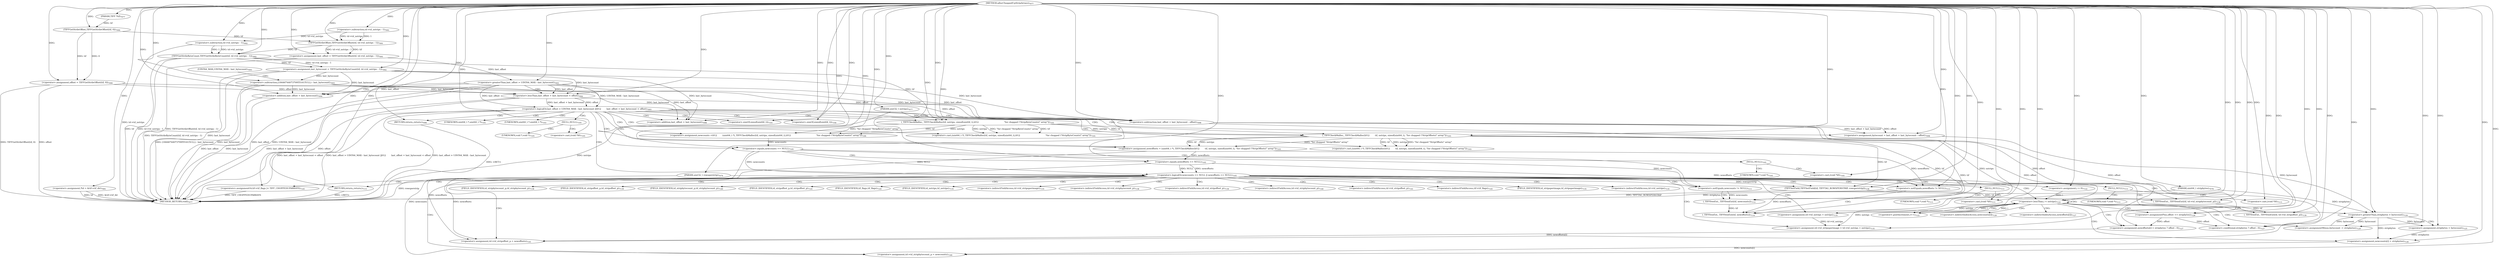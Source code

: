 digraph "allocChoppedUpStripArrays" {  
"96861" [label = <(METHOD,allocChoppedUpStripArrays)<SUB>7077</SUB>> ]
"97065" [label = <(METHOD_RETURN,void)<SUB>7077</SUB>> ]
"96862" [label = <(PARAM,TIFF *tif)<SUB>7077</SUB>> ]
"96863" [label = <(PARAM,uint32_t nstrips)<SUB>7077</SUB>> ]
"96864" [label = <(PARAM,uint64_t stripbytes)<SUB>7078</SUB>> ]
"96865" [label = <(PARAM,uint32_t rowsperstrip)<SUB>7079</SUB>> ]
"96868" [label = <(&lt;operator&gt;.assignment,*td = &amp;tif-&gt;tif_dir)<SUB>7081</SUB>> ]
"96881" [label = <(&lt;operator&gt;.assignment,offset = TIFFGetStrileOffset(tif, 0))<SUB>7090</SUB>> ]
"96886" [label = <(&lt;operator&gt;.assignment,last_offset = TIFFGetStrileOffset(tif, td-&gt;td_nstrips - 1))<SUB>7091</SUB>> ]
"96895" [label = <(&lt;operator&gt;.assignment,last_bytecount = TIFFGetStrileByteCount(tif, td-&gt;td_nstrips - 1))<SUB>7092</SUB>> ]
"96920" [label = <(&lt;operator&gt;.assignment,bytecount = last_offset + last_bytecount - offset)<SUB>7098</SUB>> ]
"96927" [label = <(&lt;operator&gt;.assignment,newcounts =\012        (uint64_t *)_TIFFCheckMalloc(tif, nstrips, sizeof(uint64_t),\012                                     &quot;for chopped \&quot;StripByteCounts\&quot; array&quot;))<SUB>7100</SUB>> ]
"96937" [label = <(&lt;operator&gt;.assignment,newoffsets = (uint64_t *)_TIFFCheckMalloc(\012        tif, nstrips, sizeof(uint64_t), &quot;for chopped \&quot;StripOffsets\&quot; array&quot;))<SUB>7103</SUB>> ]
"97027" [label = <(&lt;operator&gt;.assignment,td-&gt;td_stripsperimage = td-&gt;td_nstrips = nstrips)<SUB>7135</SUB>> ]
"97036" [label = <(TIFFSetField,TIFFSetField(tif, TIFFTAG_ROWSPERSTRIP, rowsperstrip))<SUB>7136</SUB>> ]
"97040" [label = <(_TIFFfreeExt,_TIFFfreeExt(tif, td-&gt;td_stripbytecount_p))<SUB>7138</SUB>> ]
"97045" [label = <(_TIFFfreeExt,_TIFFfreeExt(tif, td-&gt;td_stripoffset_p))<SUB>7139</SUB>> ]
"97050" [label = <(&lt;operator&gt;.assignment,td-&gt;td_stripbytecount_p = newcounts)<SUB>7140</SUB>> ]
"97055" [label = <(&lt;operator&gt;.assignment,td-&gt;td_stripoffset_p = newoffsets)<SUB>7141</SUB>> ]
"97060" [label = <(&lt;operators&gt;.assignmentOr,tif-&gt;tif_flags |= TIFF_CHOPPEDUPARRAYS)<SUB>7145</SUB>> ]
"96905" [label = <(&lt;operator&gt;.logicalOr,last_offset &gt; UINT64_MAX - last_bytecount ||\012        last_offset + last_bytecount &lt; offset)<SUB>7093</SUB>> ]
"96948" [label = <(&lt;operator&gt;.logicalOr,newcounts == NULL || newoffsets == NULL)<SUB>7105</SUB>> ]
"96994" [label = <(&lt;operator&gt;.lessThan,i &lt; nstrips)<SUB>7122</SUB>> ]
"96997" [label = <(&lt;operator&gt;.postIncrement,i++)<SUB>7122</SUB>> ]
"96883" [label = <(TIFFGetStrileOffset,TIFFGetStrileOffset(tif, 0))<SUB>7090</SUB>> ]
"96888" [label = <(TIFFGetStrileOffset,TIFFGetStrileOffset(tif, td-&gt;td_nstrips - 1))<SUB>7091</SUB>> ]
"96897" [label = <(TIFFGetStrileByteCount,TIFFGetStrileByteCount(tif, td-&gt;td_nstrips - 1))<SUB>7092</SUB>> ]
"96919" [label = <(RETURN,return;,return;)<SUB>7096</SUB>> ]
"96922" [label = <(&lt;operator&gt;.subtraction,last_offset + last_bytecount - offset)<SUB>7098</SUB>> ]
"96929" [label = <(&lt;operator&gt;.cast,(uint64_t *)_TIFFCheckMalloc(tif, nstrips, sizeof(uint64_t),\012                                     &quot;for chopped \&quot;StripByteCounts\&quot; array&quot;))<SUB>7101</SUB>> ]
"96939" [label = <(&lt;operator&gt;.cast,(uint64_t *)_TIFFCheckMalloc(\012        tif, nstrips, sizeof(uint64_t), &quot;for chopped \&quot;StripOffsets\&quot; array&quot;))<SUB>7103</SUB>> ]
"96988" [label = <(RETURN,return;,return;)<SUB>7115</SUB>> ]
"96991" [label = <(&lt;operator&gt;.assignment,i = 0)<SUB>7122</SUB>> ]
"97008" [label = <(&lt;operator&gt;.assignment,newcounts[i] = stripbytes)<SUB>7126</SUB>> ]
"97013" [label = <(&lt;operator&gt;.assignment,newoffsets[i] = stripbytes ? offset : 0)<SUB>7127</SUB>> ]
"97021" [label = <(&lt;operator&gt;.assignmentPlus,offset += stripbytes)<SUB>7128</SUB>> ]
"97024" [label = <(&lt;operator&gt;.assignmentMinus,bytecount -= stripbytes)<SUB>7129</SUB>> ]
"97031" [label = <(&lt;operator&gt;.assignment,td-&gt;td_nstrips = nstrips)<SUB>7135</SUB>> ]
"96890" [label = <(&lt;operator&gt;.subtraction,td-&gt;td_nstrips - 1)<SUB>7091</SUB>> ]
"96899" [label = <(&lt;operator&gt;.subtraction,td-&gt;td_nstrips - 1)<SUB>7092</SUB>> ]
"96906" [label = <(&lt;operator&gt;.greaterThan,last_offset &gt; UINT64_MAX - last_bytecount)<SUB>7093</SUB>> ]
"96913" [label = <(&lt;operator&gt;.lessThan,last_offset + last_bytecount &lt; offset)<SUB>7094</SUB>> ]
"96923" [label = <(&lt;operator&gt;.addition,last_offset + last_bytecount)<SUB>7098</SUB>> ]
"96931" [label = <(_TIFFCheckMalloc,_TIFFCheckMalloc(tif, nstrips, sizeof(uint64_t),\012                                     &quot;for chopped \&quot;StripByteCounts\&quot; array&quot;))<SUB>7101</SUB>> ]
"96941" [label = <(_TIFFCheckMalloc,_TIFFCheckMalloc(\012        tif, nstrips, sizeof(uint64_t), &quot;for chopped \&quot;StripOffsets\&quot; array&quot;))<SUB>7103</SUB>> ]
"96949" [label = <(&lt;operator&gt;.equals,newcounts == NULL)<SUB>7105</SUB>> ]
"96956" [label = <(&lt;operator&gt;.equals,newoffsets == NULL)<SUB>7105</SUB>> ]
"96965" [label = <(&lt;operator&gt;.notEquals,newcounts != NULL)<SUB>7111</SUB>> ]
"96977" [label = <(&lt;operator&gt;.notEquals,newoffsets != NULL)<SUB>7113</SUB>> ]
"97001" [label = <(&lt;operator&gt;.greaterThan,stripbytes &gt; bytecount)<SUB>7124</SUB>> ]
"96914" [label = <(&lt;operator&gt;.addition,last_offset + last_bytecount)<SUB>7094</SUB>> ]
"96934" [label = <(&lt;operator&gt;.sizeOf,sizeof(uint64_t))<SUB>7101</SUB>> ]
"96944" [label = <(&lt;operator&gt;.sizeOf,sizeof(uint64_t))<SUB>7104</SUB>> ]
"96973" [label = <(_TIFFfreeExt,_TIFFfreeExt(tif, newcounts))<SUB>7112</SUB>> ]
"96985" [label = <(_TIFFfreeExt,_TIFFfreeExt(tif, newoffsets))<SUB>7114</SUB>> ]
"97005" [label = <(&lt;operator&gt;.assignment,stripbytes = bytecount)<SUB>7125</SUB>> ]
"97017" [label = <(&lt;operator&gt;.conditional,stripbytes ? offset : 0)<SUB>7127</SUB>> ]
"96910" [label = <(&lt;operator&gt;.subtraction,(18446744073709551615ULL) - last_bytecount)<SUB>7093</SUB>> ]
"96953" [label = <(&lt;operator&gt;.cast,(void *)0)<SUB>7105</SUB>> ]
"96960" [label = <(&lt;operator&gt;.cast,(void *)0)<SUB>7105</SUB>> ]
"96969" [label = <(&lt;operator&gt;.cast,(void *)0)<SUB>7111</SUB>> ]
"96981" [label = <(&lt;operator&gt;.cast,(void *)0)<SUB>7113</SUB>> ]
"97028" [label = <(&lt;operator&gt;.indirectFieldAccess,td-&gt;td_stripsperimage)<SUB>7135</SUB>> ]
"97042" [label = <(&lt;operator&gt;.indirectFieldAccess,td-&gt;td_stripbytecount_p)<SUB>7138</SUB>> ]
"97047" [label = <(&lt;operator&gt;.indirectFieldAccess,td-&gt;td_stripoffset_p)<SUB>7139</SUB>> ]
"97051" [label = <(&lt;operator&gt;.indirectFieldAccess,td-&gt;td_stripbytecount_p)<SUB>7140</SUB>> ]
"97056" [label = <(&lt;operator&gt;.indirectFieldAccess,td-&gt;td_stripoffset_p)<SUB>7141</SUB>> ]
"97061" [label = <(&lt;operator&gt;.indirectFieldAccess,tif-&gt;tif_flags)<SUB>7145</SUB>> ]
"96930" [label = <(UNKNOWN,uint64_t *,uint64_t *)<SUB>7101</SUB>> ]
"96940" [label = <(UNKNOWN,uint64_t *,uint64_t *)<SUB>7103</SUB>> ]
"97030" [label = <(FIELD_IDENTIFIER,td_stripsperimage,td_stripsperimage)<SUB>7135</SUB>> ]
"97032" [label = <(&lt;operator&gt;.indirectFieldAccess,td-&gt;td_nstrips)<SUB>7135</SUB>> ]
"97044" [label = <(FIELD_IDENTIFIER,td_stripbytecount_p,td_stripbytecount_p)<SUB>7138</SUB>> ]
"97049" [label = <(FIELD_IDENTIFIER,td_stripoffset_p,td_stripoffset_p)<SUB>7139</SUB>> ]
"97053" [label = <(FIELD_IDENTIFIER,td_stripbytecount_p,td_stripbytecount_p)<SUB>7140</SUB>> ]
"97058" [label = <(FIELD_IDENTIFIER,td_stripoffset_p,td_stripoffset_p)<SUB>7141</SUB>> ]
"97063" [label = <(FIELD_IDENTIFIER,tif_flags,tif_flags)<SUB>7145</SUB>> ]
"96908" [label = <(UINT64_MAX,UINT64_MAX - last_bytecount)<SUB>7093</SUB>> ]
"96951" [label = <(NULL,NULL)<SUB>7105</SUB>> ]
"96958" [label = <(NULL,NULL)<SUB>7105</SUB>> ]
"97009" [label = <(&lt;operator&gt;.indirectIndexAccess,newcounts[i])<SUB>7126</SUB>> ]
"97014" [label = <(&lt;operator&gt;.indirectIndexAccess,newoffsets[i])<SUB>7127</SUB>> ]
"97034" [label = <(FIELD_IDENTIFIER,td_nstrips,td_nstrips)<SUB>7135</SUB>> ]
"96967" [label = <(NULL,NULL)<SUB>7111</SUB>> ]
"96979" [label = <(NULL,NULL)<SUB>7113</SUB>> ]
"96954" [label = <(UNKNOWN,void *,void *)<SUB>7105</SUB>> ]
"96961" [label = <(UNKNOWN,void *,void *)<SUB>7105</SUB>> ]
"96970" [label = <(UNKNOWN,void *,void *)<SUB>7111</SUB>> ]
"96982" [label = <(UNKNOWN,void *,void *)<SUB>7113</SUB>> ]
  "96919" -> "97065"  [ label = "DDG: &lt;RET&gt;"] 
  "96988" -> "97065"  [ label = "DDG: &lt;RET&gt;"] 
  "96863" -> "97065"  [ label = "DDG: nstrips"] 
  "96864" -> "97065"  [ label = "DDG: stripbytes"] 
  "96865" -> "97065"  [ label = "DDG: rowsperstrip"] 
  "96868" -> "97065"  [ label = "DDG: td"] 
  "96868" -> "97065"  [ label = "DDG: &amp;tif-&gt;tif_dir"] 
  "96881" -> "97065"  [ label = "DDG: offset"] 
  "96881" -> "97065"  [ label = "DDG: TIFFGetStrileOffset(tif, 0)"] 
  "96886" -> "97065"  [ label = "DDG: TIFFGetStrileOffset(tif, td-&gt;td_nstrips - 1)"] 
  "96895" -> "97065"  [ label = "DDG: last_bytecount"] 
  "96897" -> "97065"  [ label = "DDG: tif"] 
  "96899" -> "97065"  [ label = "DDG: td-&gt;td_nstrips"] 
  "96897" -> "97065"  [ label = "DDG: td-&gt;td_nstrips - 1"] 
  "96895" -> "97065"  [ label = "DDG: TIFFGetStrileByteCount(tif, td-&gt;td_nstrips - 1)"] 
  "96906" -> "97065"  [ label = "DDG: last_offset"] 
  "96906" -> "97065"  [ label = "DDG: UINT64_MAX - last_bytecount"] 
  "96910" -> "97065"  [ label = "DDG: last_bytecount"] 
  "96910" -> "97065"  [ label = "DDG: (18446744073709551615ULL) - last_bytecount"] 
  "96905" -> "97065"  [ label = "DDG: last_offset &gt; UINT64_MAX - last_bytecount"] 
  "96914" -> "97065"  [ label = "DDG: last_offset"] 
  "96914" -> "97065"  [ label = "DDG: last_bytecount"] 
  "96913" -> "97065"  [ label = "DDG: last_offset + last_bytecount"] 
  "96913" -> "97065"  [ label = "DDG: offset"] 
  "96905" -> "97065"  [ label = "DDG: last_offset + last_bytecount &lt; offset"] 
  "96905" -> "97065"  [ label = "DDG: last_offset &gt; UINT64_MAX - last_bytecount ||\012        last_offset + last_bytecount &lt; offset"] 
  "97036" -> "97065"  [ label = "DDG: TIFFTAG_ROWSPERSTRIP"] 
  "97060" -> "97065"  [ label = "DDG: TIFF_CHOPPEDUPARRAYS"] 
  "96861" -> "96862"  [ label = "DDG: "] 
  "96861" -> "96863"  [ label = "DDG: "] 
  "96861" -> "96864"  [ label = "DDG: "] 
  "96861" -> "96865"  [ label = "DDG: "] 
  "96883" -> "96881"  [ label = "DDG: tif"] 
  "96883" -> "96881"  [ label = "DDG: 0"] 
  "96888" -> "96886"  [ label = "DDG: tif"] 
  "96888" -> "96886"  [ label = "DDG: td-&gt;td_nstrips - 1"] 
  "96897" -> "96895"  [ label = "DDG: tif"] 
  "96897" -> "96895"  [ label = "DDG: td-&gt;td_nstrips - 1"] 
  "96922" -> "96920"  [ label = "DDG: last_offset + last_bytecount"] 
  "96922" -> "96920"  [ label = "DDG: offset"] 
  "96931" -> "96927"  [ label = "DDG: tif"] 
  "96931" -> "96927"  [ label = "DDG: nstrips"] 
  "96931" -> "96927"  [ label = "DDG: &quot;for chopped \&quot;StripByteCounts\&quot; array&quot;"] 
  "96941" -> "96937"  [ label = "DDG: tif"] 
  "96941" -> "96937"  [ label = "DDG: nstrips"] 
  "96941" -> "96937"  [ label = "DDG: &quot;for chopped \&quot;StripOffsets\&quot; array&quot;"] 
  "96949" -> "97050"  [ label = "DDG: newcounts"] 
  "97008" -> "97050"  [ label = "DDG: newcounts[i]"] 
  "96861" -> "97050"  [ label = "DDG: "] 
  "96937" -> "97055"  [ label = "DDG: newoffsets"] 
  "96956" -> "97055"  [ label = "DDG: newoffsets"] 
  "97013" -> "97055"  [ label = "DDG: newoffsets[i]"] 
  "96861" -> "97055"  [ label = "DDG: "] 
  "96861" -> "97060"  [ label = "DDG: "] 
  "96861" -> "96868"  [ label = "DDG: "] 
  "96861" -> "96881"  [ label = "DDG: "] 
  "96861" -> "96886"  [ label = "DDG: "] 
  "96861" -> "96895"  [ label = "DDG: "] 
  "96861" -> "96920"  [ label = "DDG: "] 
  "96861" -> "96927"  [ label = "DDG: "] 
  "96861" -> "96937"  [ label = "DDG: "] 
  "97031" -> "97027"  [ label = "DDG: td-&gt;td_nstrips"] 
  "96994" -> "97027"  [ label = "DDG: nstrips"] 
  "96861" -> "97027"  [ label = "DDG: "] 
  "96941" -> "97036"  [ label = "DDG: tif"] 
  "96861" -> "97036"  [ label = "DDG: "] 
  "96865" -> "97036"  [ label = "DDG: rowsperstrip"] 
  "97036" -> "97040"  [ label = "DDG: tif"] 
  "96861" -> "97040"  [ label = "DDG: "] 
  "97040" -> "97045"  [ label = "DDG: tif"] 
  "96861" -> "97045"  [ label = "DDG: "] 
  "96862" -> "96883"  [ label = "DDG: tif"] 
  "96861" -> "96883"  [ label = "DDG: "] 
  "96883" -> "96888"  [ label = "DDG: tif"] 
  "96861" -> "96888"  [ label = "DDG: "] 
  "96890" -> "96888"  [ label = "DDG: td-&gt;td_nstrips"] 
  "96890" -> "96888"  [ label = "DDG: 1"] 
  "96888" -> "96897"  [ label = "DDG: tif"] 
  "96861" -> "96897"  [ label = "DDG: "] 
  "96899" -> "96897"  [ label = "DDG: td-&gt;td_nstrips"] 
  "96899" -> "96897"  [ label = "DDG: 1"] 
  "96906" -> "96905"  [ label = "DDG: last_offset"] 
  "96906" -> "96905"  [ label = "DDG: UINT64_MAX - last_bytecount"] 
  "96913" -> "96905"  [ label = "DDG: last_offset + last_bytecount"] 
  "96913" -> "96905"  [ label = "DDG: offset"] 
  "96861" -> "96919"  [ label = "DDG: "] 
  "96906" -> "96922"  [ label = "DDG: last_offset"] 
  "96861" -> "96922"  [ label = "DDG: "] 
  "96895" -> "96922"  [ label = "DDG: last_bytecount"] 
  "96910" -> "96922"  [ label = "DDG: last_bytecount"] 
  "96881" -> "96922"  [ label = "DDG: offset"] 
  "96913" -> "96922"  [ label = "DDG: offset"] 
  "96931" -> "96929"  [ label = "DDG: tif"] 
  "96931" -> "96929"  [ label = "DDG: nstrips"] 
  "96931" -> "96929"  [ label = "DDG: &quot;for chopped \&quot;StripByteCounts\&quot; array&quot;"] 
  "96941" -> "96939"  [ label = "DDG: tif"] 
  "96941" -> "96939"  [ label = "DDG: nstrips"] 
  "96941" -> "96939"  [ label = "DDG: &quot;for chopped \&quot;StripOffsets\&quot; array&quot;"] 
  "96949" -> "96948"  [ label = "DDG: newcounts"] 
  "96949" -> "96948"  [ label = "DDG: NULL"] 
  "96956" -> "96948"  [ label = "DDG: newoffsets"] 
  "96956" -> "96948"  [ label = "DDG: NULL"] 
  "96861" -> "96988"  [ label = "DDG: "] 
  "96861" -> "96991"  [ label = "DDG: "] 
  "96991" -> "96994"  [ label = "DDG: i"] 
  "96997" -> "96994"  [ label = "DDG: i"] 
  "96861" -> "96994"  [ label = "DDG: "] 
  "96941" -> "96994"  [ label = "DDG: nstrips"] 
  "96994" -> "96997"  [ label = "DDG: i"] 
  "96861" -> "96997"  [ label = "DDG: "] 
  "97001" -> "97008"  [ label = "DDG: stripbytes"] 
  "97005" -> "97008"  [ label = "DDG: stripbytes"] 
  "96861" -> "97008"  [ label = "DDG: "] 
  "96861" -> "97013"  [ label = "DDG: "] 
  "96922" -> "97013"  [ label = "DDG: offset"] 
  "97021" -> "97013"  [ label = "DDG: offset"] 
  "96861" -> "97021"  [ label = "DDG: "] 
  "96861" -> "97024"  [ label = "DDG: "] 
  "96994" -> "97031"  [ label = "DDG: nstrips"] 
  "96861" -> "97031"  [ label = "DDG: "] 
  "96861" -> "96890"  [ label = "DDG: "] 
  "96890" -> "96899"  [ label = "DDG: td-&gt;td_nstrips"] 
  "96861" -> "96899"  [ label = "DDG: "] 
  "96886" -> "96906"  [ label = "DDG: last_offset"] 
  "96861" -> "96906"  [ label = "DDG: "] 
  "96906" -> "96913"  [ label = "DDG: last_offset"] 
  "96861" -> "96913"  [ label = "DDG: "] 
  "96895" -> "96913"  [ label = "DDG: last_bytecount"] 
  "96910" -> "96913"  [ label = "DDG: last_bytecount"] 
  "96881" -> "96913"  [ label = "DDG: offset"] 
  "96906" -> "96923"  [ label = "DDG: last_offset"] 
  "96861" -> "96923"  [ label = "DDG: "] 
  "96895" -> "96923"  [ label = "DDG: last_bytecount"] 
  "96910" -> "96923"  [ label = "DDG: last_bytecount"] 
  "96897" -> "96931"  [ label = "DDG: tif"] 
  "96861" -> "96931"  [ label = "DDG: "] 
  "96863" -> "96931"  [ label = "DDG: nstrips"] 
  "96931" -> "96941"  [ label = "DDG: tif"] 
  "96861" -> "96941"  [ label = "DDG: "] 
  "96931" -> "96941"  [ label = "DDG: nstrips"] 
  "96927" -> "96949"  [ label = "DDG: newcounts"] 
  "96861" -> "96949"  [ label = "DDG: "] 
  "96937" -> "96956"  [ label = "DDG: newoffsets"] 
  "96861" -> "96956"  [ label = "DDG: "] 
  "96922" -> "97021"  [ label = "DDG: offset"] 
  "97001" -> "97024"  [ label = "DDG: bytecount"] 
  "96906" -> "96914"  [ label = "DDG: last_offset"] 
  "96861" -> "96914"  [ label = "DDG: "] 
  "96895" -> "96914"  [ label = "DDG: last_bytecount"] 
  "96910" -> "96914"  [ label = "DDG: last_bytecount"] 
  "96861" -> "96934"  [ label = "DDG: "] 
  "96861" -> "96944"  [ label = "DDG: "] 
  "96949" -> "96965"  [ label = "DDG: newcounts"] 
  "96861" -> "96965"  [ label = "DDG: "] 
  "96937" -> "96977"  [ label = "DDG: newoffsets"] 
  "96956" -> "96977"  [ label = "DDG: newoffsets"] 
  "96861" -> "96977"  [ label = "DDG: "] 
  "96864" -> "97001"  [ label = "DDG: stripbytes"] 
  "96861" -> "97001"  [ label = "DDG: "] 
  "96920" -> "97001"  [ label = "DDG: bytecount"] 
  "97024" -> "97001"  [ label = "DDG: bytecount"] 
  "97001" -> "97005"  [ label = "DDG: bytecount"] 
  "96861" -> "97005"  [ label = "DDG: "] 
  "96861" -> "97017"  [ label = "DDG: "] 
  "96922" -> "97017"  [ label = "DDG: offset"] 
  "97021" -> "97017"  [ label = "DDG: offset"] 
  "96861" -> "96953"  [ label = "DDG: "] 
  "96861" -> "96960"  [ label = "DDG: "] 
  "96941" -> "96973"  [ label = "DDG: tif"] 
  "96861" -> "96973"  [ label = "DDG: "] 
  "96965" -> "96973"  [ label = "DDG: newcounts"] 
  "96941" -> "96985"  [ label = "DDG: tif"] 
  "96973" -> "96985"  [ label = "DDG: tif"] 
  "96861" -> "96985"  [ label = "DDG: "] 
  "96977" -> "96985"  [ label = "DDG: newoffsets"] 
  "96861" -> "96910"  [ label = "DDG: "] 
  "96895" -> "96910"  [ label = "DDG: last_bytecount"] 
  "96861" -> "96969"  [ label = "DDG: "] 
  "96861" -> "96981"  [ label = "DDG: "] 
  "96905" -> "96948"  [ label = "CDG: "] 
  "96905" -> "96939"  [ label = "CDG: "] 
  "96905" -> "96923"  [ label = "CDG: "] 
  "96905" -> "96940"  [ label = "CDG: "] 
  "96905" -> "96920"  [ label = "CDG: "] 
  "96905" -> "96930"  [ label = "CDG: "] 
  "96905" -> "96929"  [ label = "CDG: "] 
  "96905" -> "96941"  [ label = "CDG: "] 
  "96905" -> "96949"  [ label = "CDG: "] 
  "96905" -> "96919"  [ label = "CDG: "] 
  "96905" -> "96934"  [ label = "CDG: "] 
  "96905" -> "96944"  [ label = "CDG: "] 
  "96905" -> "96951"  [ label = "CDG: "] 
  "96905" -> "96927"  [ label = "CDG: "] 
  "96905" -> "96922"  [ label = "CDG: "] 
  "96905" -> "96937"  [ label = "CDG: "] 
  "96905" -> "96931"  [ label = "CDG: "] 
  "96948" -> "97040"  [ label = "CDG: "] 
  "96948" -> "97034"  [ label = "CDG: "] 
  "96948" -> "97032"  [ label = "CDG: "] 
  "96948" -> "97047"  [ label = "CDG: "] 
  "96948" -> "97030"  [ label = "CDG: "] 
  "96948" -> "96977"  [ label = "CDG: "] 
  "96948" -> "97061"  [ label = "CDG: "] 
  "96948" -> "96967"  [ label = "CDG: "] 
  "96948" -> "96991"  [ label = "CDG: "] 
  "96948" -> "97053"  [ label = "CDG: "] 
  "96948" -> "97050"  [ label = "CDG: "] 
  "96948" -> "97051"  [ label = "CDG: "] 
  "96948" -> "96979"  [ label = "CDG: "] 
  "96948" -> "97027"  [ label = "CDG: "] 
  "96948" -> "97044"  [ label = "CDG: "] 
  "96948" -> "97060"  [ label = "CDG: "] 
  "96948" -> "97049"  [ label = "CDG: "] 
  "96948" -> "97056"  [ label = "CDG: "] 
  "96948" -> "97028"  [ label = "CDG: "] 
  "96948" -> "97058"  [ label = "CDG: "] 
  "96948" -> "97036"  [ label = "CDG: "] 
  "96948" -> "97063"  [ label = "CDG: "] 
  "96948" -> "96965"  [ label = "CDG: "] 
  "96948" -> "96994"  [ label = "CDG: "] 
  "96948" -> "97045"  [ label = "CDG: "] 
  "96948" -> "97055"  [ label = "CDG: "] 
  "96948" -> "96988"  [ label = "CDG: "] 
  "96948" -> "97031"  [ label = "CDG: "] 
  "96948" -> "97042"  [ label = "CDG: "] 
  "96994" -> "97008"  [ label = "CDG: "] 
  "96994" -> "97024"  [ label = "CDG: "] 
  "96994" -> "97014"  [ label = "CDG: "] 
  "96994" -> "97013"  [ label = "CDG: "] 
  "96994" -> "96997"  [ label = "CDG: "] 
  "96994" -> "97001"  [ label = "CDG: "] 
  "96994" -> "96994"  [ label = "CDG: "] 
  "96994" -> "97017"  [ label = "CDG: "] 
  "96994" -> "97021"  [ label = "CDG: "] 
  "96994" -> "97009"  [ label = "CDG: "] 
  "96906" -> "96914"  [ label = "CDG: "] 
  "96906" -> "96913"  [ label = "CDG: "] 
  "96949" -> "96956"  [ label = "CDG: "] 
  "96949" -> "96958"  [ label = "CDG: "] 
  "96908" -> "96910"  [ label = "CDG: "] 
  "96951" -> "96953"  [ label = "CDG: "] 
  "96951" -> "96954"  [ label = "CDG: "] 
  "96958" -> "96960"  [ label = "CDG: "] 
  "96958" -> "96961"  [ label = "CDG: "] 
  "96965" -> "96973"  [ label = "CDG: "] 
  "96977" -> "96985"  [ label = "CDG: "] 
  "97001" -> "97005"  [ label = "CDG: "] 
  "96967" -> "96969"  [ label = "CDG: "] 
  "96967" -> "96970"  [ label = "CDG: "] 
  "96979" -> "96982"  [ label = "CDG: "] 
  "96979" -> "96981"  [ label = "CDG: "] 
}
